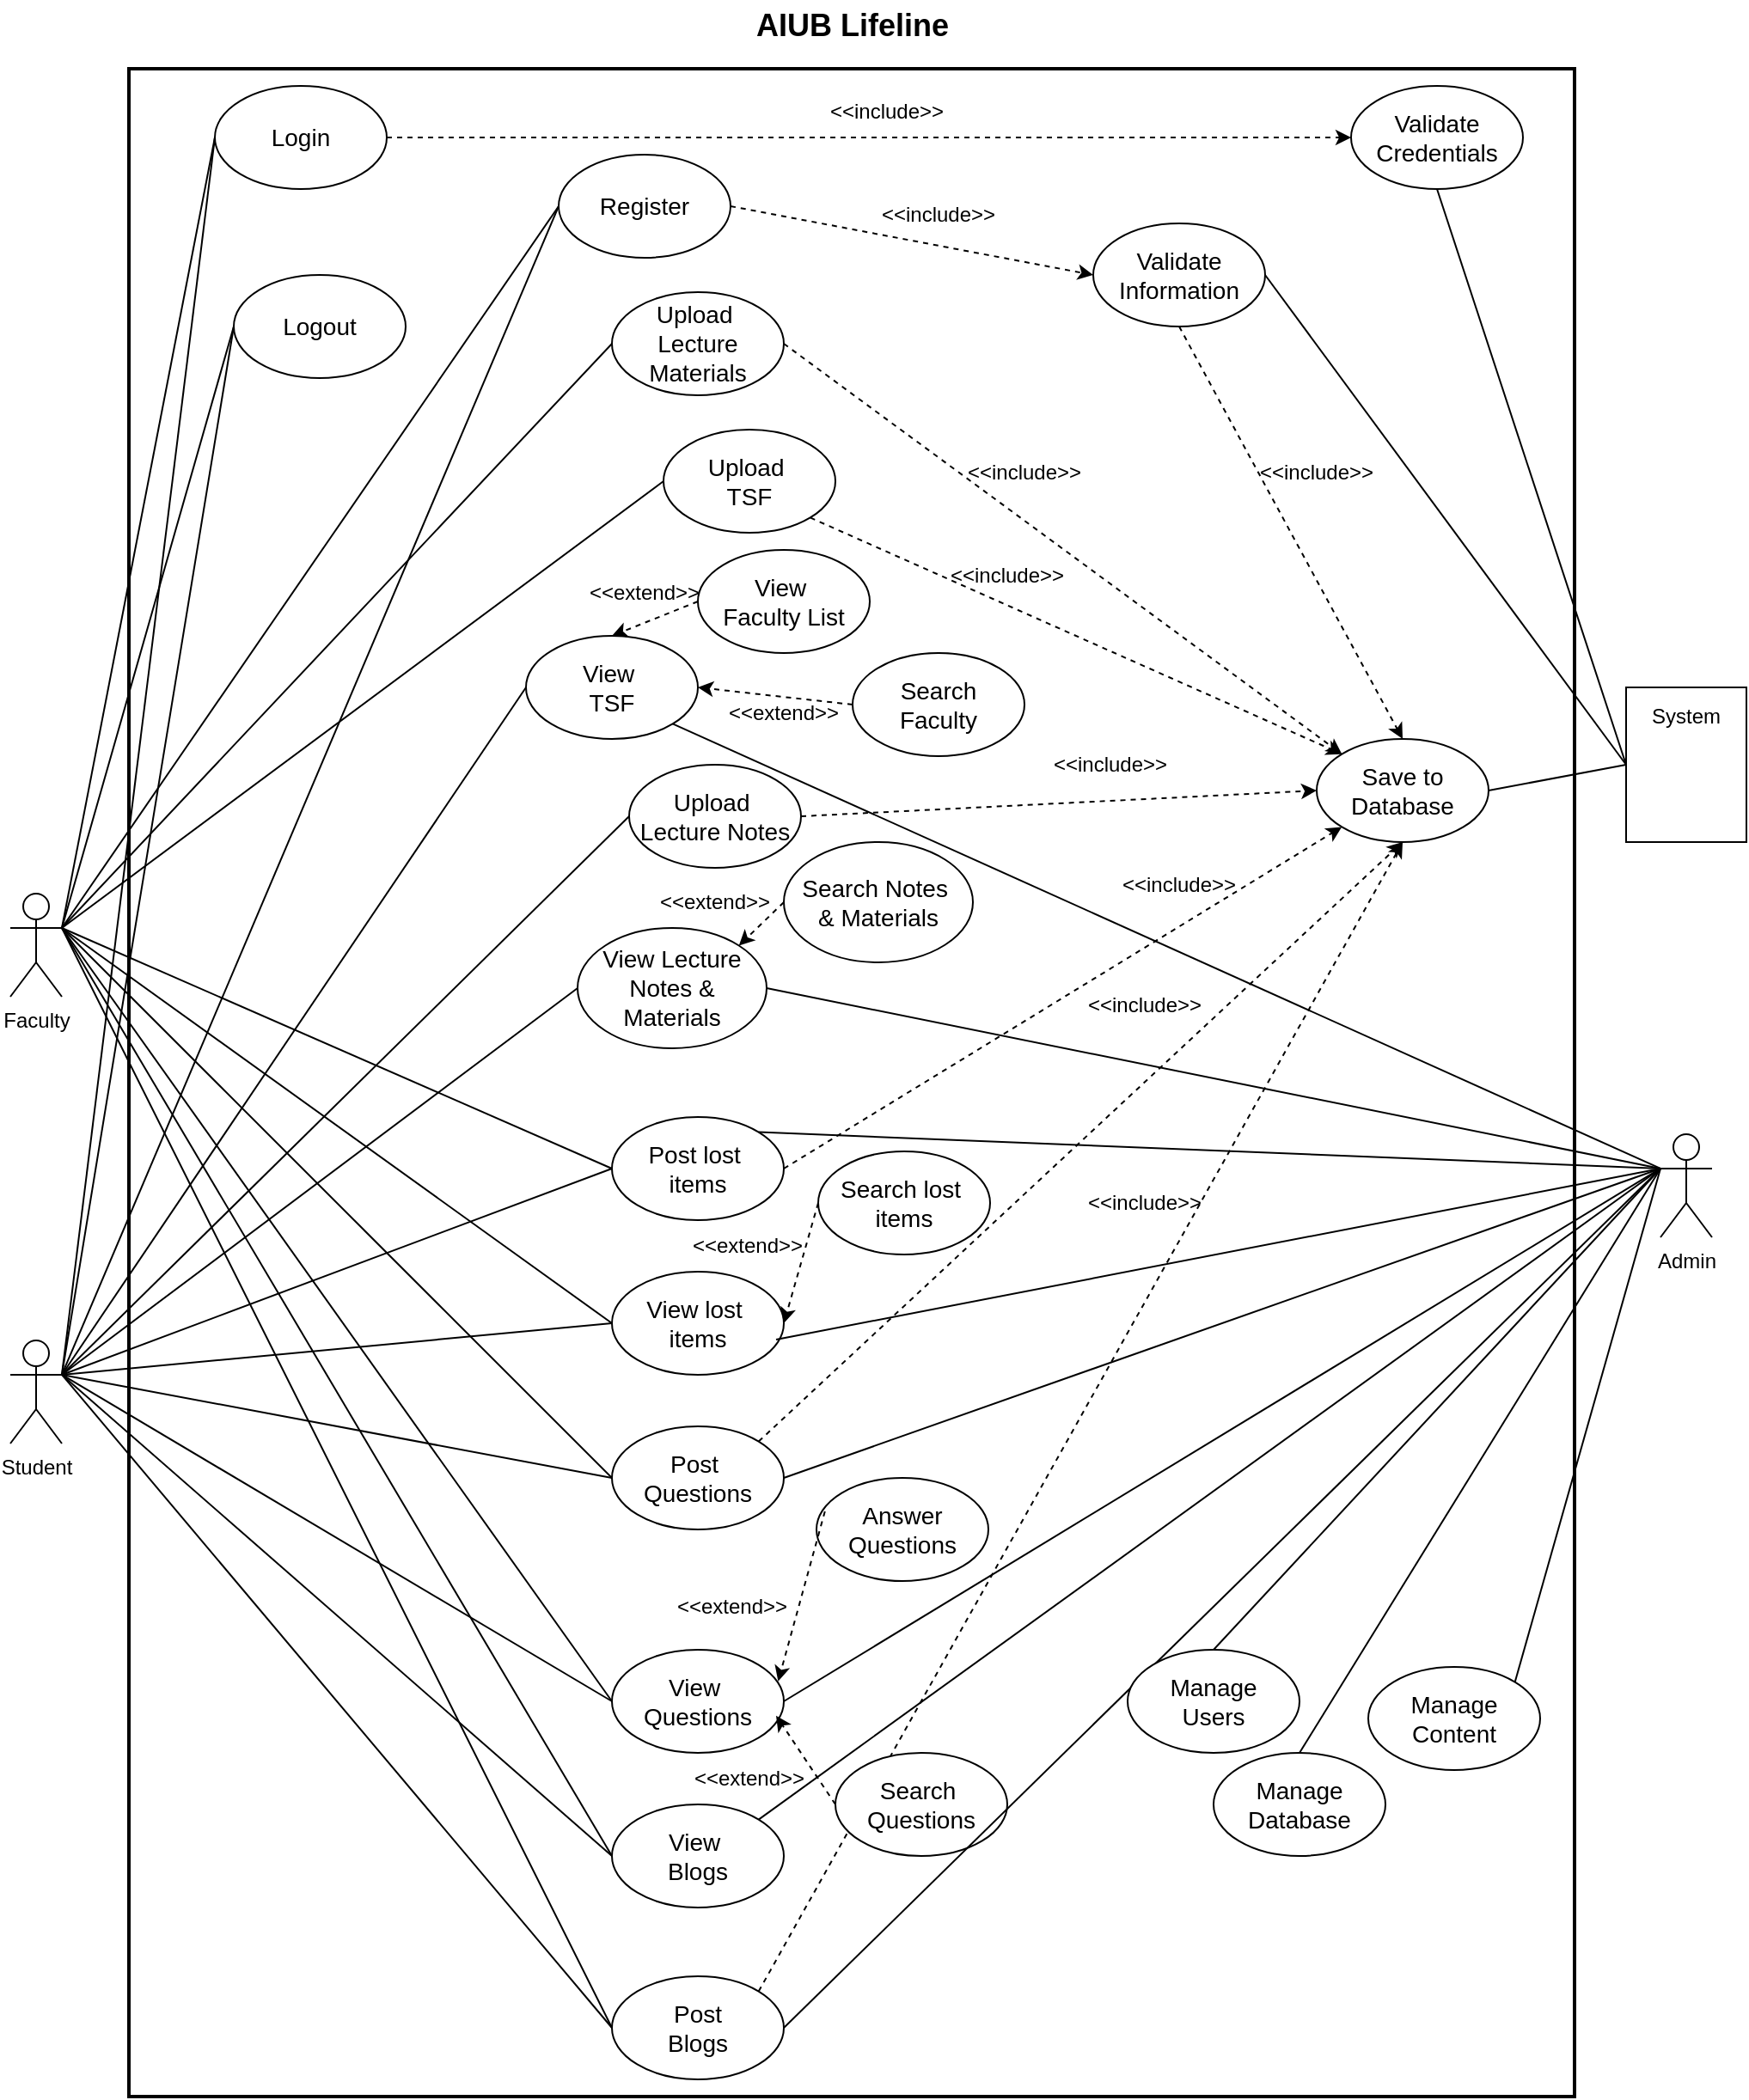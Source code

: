<mxfile version="28.1.2">
  <diagram name="Page-1" id="v6MTLEla_tl_X5panCw0">
    <mxGraphModel dx="2593" dy="1413" grid="1" gridSize="10" guides="1" tooltips="1" connect="1" arrows="1" fold="1" page="1" pageScale="1" pageWidth="1200" pageHeight="1920" math="0" shadow="0">
      <root>
        <mxCell id="0" />
        <mxCell id="1" parent="0" />
        <mxCell id="Gz_NziJzoW6N0oe-woC1-12" value="" style="rounded=0;whiteSpace=wrap;html=1;strokeWidth=2;" vertex="1" parent="1">
          <mxGeometry x="89" y="110" width="841" height="1180" as="geometry" />
        </mxCell>
        <mxCell id="Gz_NziJzoW6N0oe-woC1-91" value="" style="endArrow=classic;html=1;rounded=0;dashed=1;exitX=1;exitY=0;exitDx=0;exitDy=0;entryX=0.5;entryY=1;entryDx=0;entryDy=0;" edge="1" parent="1" source="Gz_NziJzoW6N0oe-woC1-61" target="Gz_NziJzoW6N0oe-woC1-24">
          <mxGeometry width="50" height="50" relative="1" as="geometry">
            <mxPoint x="650" y="880" as="sourcePoint" />
            <mxPoint x="590" y="940" as="targetPoint" />
          </mxGeometry>
        </mxCell>
        <mxCell id="Gz_NziJzoW6N0oe-woC1-1" value="Faculty" style="shape=umlActor;verticalLabelPosition=bottom;verticalAlign=top;html=1;outlineConnect=0;" vertex="1" parent="1">
          <mxGeometry x="20" y="590" width="30" height="60" as="geometry" />
        </mxCell>
        <mxCell id="Gz_NziJzoW6N0oe-woC1-4" value="Student" style="shape=umlActor;verticalLabelPosition=bottom;verticalAlign=top;html=1;outlineConnect=0;" vertex="1" parent="1">
          <mxGeometry x="20" y="850" width="30" height="60" as="geometry" />
        </mxCell>
        <mxCell id="Gz_NziJzoW6N0oe-woC1-5" value="Admin" style="shape=umlActor;verticalLabelPosition=bottom;verticalAlign=top;html=1;outlineConnect=0;" vertex="1" parent="1">
          <mxGeometry x="980" y="730" width="30" height="60" as="geometry" />
        </mxCell>
        <mxCell id="Gz_NziJzoW6N0oe-woC1-9" value="&lt;b&gt;&lt;font style=&quot;font-size: 18px;&quot;&gt;AIUB Lifeline&lt;/font&gt;&lt;/b&gt;" style="text;html=1;align=center;verticalAlign=middle;whiteSpace=wrap;rounded=0;" vertex="1" parent="1">
          <mxGeometry x="434.5" y="70" width="150" height="30" as="geometry" />
        </mxCell>
        <mxCell id="Gz_NziJzoW6N0oe-woC1-10" value="System&lt;div&gt;&lt;br&gt;&lt;/div&gt;&lt;div&gt;&lt;br&gt;&lt;/div&gt;&lt;div&gt;&lt;br&gt;&lt;/div&gt;&lt;div&gt;&lt;br&gt;&lt;/div&gt;" style="rounded=0;whiteSpace=wrap;html=1;" vertex="1" parent="1">
          <mxGeometry x="960" y="470" width="70" height="90" as="geometry" />
        </mxCell>
        <mxCell id="Gz_NziJzoW6N0oe-woC1-13" value="&lt;font style=&quot;font-size: 14px;&quot;&gt;Login&lt;/font&gt;" style="ellipse;whiteSpace=wrap;html=1;" vertex="1" parent="1">
          <mxGeometry x="139" y="120" width="100" height="60" as="geometry" />
        </mxCell>
        <mxCell id="Gz_NziJzoW6N0oe-woC1-14" value="&lt;font style=&quot;font-size: 14px;&quot;&gt;Validate Credentials&lt;/font&gt;" style="ellipse;whiteSpace=wrap;html=1;" vertex="1" parent="1">
          <mxGeometry x="800" y="120" width="100" height="60" as="geometry" />
        </mxCell>
        <mxCell id="Gz_NziJzoW6N0oe-woC1-15" value="&lt;font style=&quot;font-size: 14px;&quot;&gt;Register&lt;/font&gt;" style="ellipse;whiteSpace=wrap;html=1;" vertex="1" parent="1">
          <mxGeometry x="339" y="160" width="100" height="60" as="geometry" />
        </mxCell>
        <mxCell id="Gz_NziJzoW6N0oe-woC1-16" value="&lt;font style=&quot;font-size: 14px;&quot;&gt;Validate Information&lt;/font&gt;" style="ellipse;whiteSpace=wrap;html=1;" vertex="1" parent="1">
          <mxGeometry x="650" y="200" width="100" height="60" as="geometry" />
        </mxCell>
        <mxCell id="Gz_NziJzoW6N0oe-woC1-18" value="" style="endArrow=none;html=1;rounded=0;exitX=1;exitY=0.333;exitDx=0;exitDy=0;exitPerimeter=0;entryX=0;entryY=0.5;entryDx=0;entryDy=0;" edge="1" parent="1" source="Gz_NziJzoW6N0oe-woC1-1" target="Gz_NziJzoW6N0oe-woC1-13">
          <mxGeometry width="50" height="50" relative="1" as="geometry">
            <mxPoint x="140" y="470" as="sourcePoint" />
            <mxPoint x="190" y="420" as="targetPoint" />
          </mxGeometry>
        </mxCell>
        <mxCell id="Gz_NziJzoW6N0oe-woC1-19" value="" style="endArrow=none;html=1;rounded=0;exitX=1;exitY=0.333;exitDx=0;exitDy=0;exitPerimeter=0;entryX=0;entryY=0.5;entryDx=0;entryDy=0;" edge="1" parent="1" source="Gz_NziJzoW6N0oe-woC1-1" target="Gz_NziJzoW6N0oe-woC1-15">
          <mxGeometry width="50" height="50" relative="1" as="geometry">
            <mxPoint x="150" y="430" as="sourcePoint" />
            <mxPoint x="200" y="380" as="targetPoint" />
          </mxGeometry>
        </mxCell>
        <mxCell id="Gz_NziJzoW6N0oe-woC1-20" value="" style="endArrow=none;html=1;rounded=0;exitX=1;exitY=0.333;exitDx=0;exitDy=0;exitPerimeter=0;entryX=0;entryY=0.5;entryDx=0;entryDy=0;" edge="1" parent="1" source="Gz_NziJzoW6N0oe-woC1-4" target="Gz_NziJzoW6N0oe-woC1-13">
          <mxGeometry width="50" height="50" relative="1" as="geometry">
            <mxPoint x="170" y="530" as="sourcePoint" />
            <mxPoint x="220" y="480" as="targetPoint" />
          </mxGeometry>
        </mxCell>
        <mxCell id="Gz_NziJzoW6N0oe-woC1-21" value="" style="endArrow=none;html=1;rounded=0;exitX=1;exitY=0.333;exitDx=0;exitDy=0;exitPerimeter=0;entryX=0;entryY=0.5;entryDx=0;entryDy=0;" edge="1" parent="1" source="Gz_NziJzoW6N0oe-woC1-4" target="Gz_NziJzoW6N0oe-woC1-15">
          <mxGeometry width="50" height="50" relative="1" as="geometry">
            <mxPoint x="120" y="560" as="sourcePoint" />
            <mxPoint x="170" y="510" as="targetPoint" />
          </mxGeometry>
        </mxCell>
        <mxCell id="Gz_NziJzoW6N0oe-woC1-22" value="" style="endArrow=classic;html=1;rounded=0;dashed=1;exitX=1;exitY=0.5;exitDx=0;exitDy=0;entryX=0;entryY=0.5;entryDx=0;entryDy=0;" edge="1" parent="1" source="Gz_NziJzoW6N0oe-woC1-15" target="Gz_NziJzoW6N0oe-woC1-16">
          <mxGeometry width="50" height="50" relative="1" as="geometry">
            <mxPoint x="230" y="450" as="sourcePoint" />
            <mxPoint x="280" y="400" as="targetPoint" />
          </mxGeometry>
        </mxCell>
        <mxCell id="Gz_NziJzoW6N0oe-woC1-23" value="" style="endArrow=classic;html=1;rounded=0;dashed=1;exitX=1;exitY=0.5;exitDx=0;exitDy=0;entryX=0;entryY=0.5;entryDx=0;entryDy=0;" edge="1" parent="1" source="Gz_NziJzoW6N0oe-woC1-13" target="Gz_NziJzoW6N0oe-woC1-14">
          <mxGeometry width="50" height="50" relative="1" as="geometry">
            <mxPoint x="240" y="490" as="sourcePoint" />
            <mxPoint x="290" y="440" as="targetPoint" />
          </mxGeometry>
        </mxCell>
        <mxCell id="Gz_NziJzoW6N0oe-woC1-24" value="&lt;font style=&quot;font-size: 14px;&quot;&gt;Save to Database&lt;/font&gt;" style="ellipse;whiteSpace=wrap;html=1;" vertex="1" parent="1">
          <mxGeometry x="780" y="500" width="100" height="60" as="geometry" />
        </mxCell>
        <mxCell id="Gz_NziJzoW6N0oe-woC1-25" value="" style="endArrow=classic;html=1;rounded=0;dashed=1;exitX=0.5;exitY=1;exitDx=0;exitDy=0;entryX=0.5;entryY=0;entryDx=0;entryDy=0;" edge="1" parent="1" source="Gz_NziJzoW6N0oe-woC1-16" target="Gz_NziJzoW6N0oe-woC1-24">
          <mxGeometry width="50" height="50" relative="1" as="geometry">
            <mxPoint x="270" y="290" as="sourcePoint" />
            <mxPoint x="369" y="290" as="targetPoint" />
          </mxGeometry>
        </mxCell>
        <mxCell id="Gz_NziJzoW6N0oe-woC1-29" value="" style="endArrow=none;html=1;rounded=0;exitX=1;exitY=0.5;exitDx=0;exitDy=0;entryX=0;entryY=0.5;entryDx=0;entryDy=0;" edge="1" parent="1" source="Gz_NziJzoW6N0oe-woC1-24" target="Gz_NziJzoW6N0oe-woC1-10">
          <mxGeometry width="50" height="50" relative="1" as="geometry">
            <mxPoint x="650" y="410" as="sourcePoint" />
            <mxPoint x="700" y="360" as="targetPoint" />
          </mxGeometry>
        </mxCell>
        <mxCell id="Gz_NziJzoW6N0oe-woC1-30" value="" style="endArrow=none;html=1;rounded=0;entryX=1;entryY=0.5;entryDx=0;entryDy=0;exitX=0;exitY=0.5;exitDx=0;exitDy=0;" edge="1" parent="1" source="Gz_NziJzoW6N0oe-woC1-10" target="Gz_NziJzoW6N0oe-woC1-16">
          <mxGeometry width="50" height="50" relative="1" as="geometry">
            <mxPoint x="340" y="440" as="sourcePoint" />
            <mxPoint x="390" y="390" as="targetPoint" />
          </mxGeometry>
        </mxCell>
        <mxCell id="Gz_NziJzoW6N0oe-woC1-31" value="" style="endArrow=none;html=1;rounded=0;entryX=0.5;entryY=1;entryDx=0;entryDy=0;exitX=0;exitY=0.5;exitDx=0;exitDy=0;" edge="1" parent="1" source="Gz_NziJzoW6N0oe-woC1-10" target="Gz_NziJzoW6N0oe-woC1-14">
          <mxGeometry width="50" height="50" relative="1" as="geometry">
            <mxPoint x="500" y="480" as="sourcePoint" />
            <mxPoint x="550" y="430" as="targetPoint" />
          </mxGeometry>
        </mxCell>
        <mxCell id="Gz_NziJzoW6N0oe-woC1-33" value="&lt;font style=&quot;font-size: 14px;&quot;&gt;Upload&amp;nbsp;&lt;/font&gt;&lt;div&gt;&lt;font style=&quot;font-size: 14px;&quot;&gt;TSF&lt;/font&gt;&lt;/div&gt;" style="ellipse;whiteSpace=wrap;html=1;" vertex="1" parent="1">
          <mxGeometry x="400" y="320" width="100" height="60" as="geometry" />
        </mxCell>
        <mxCell id="Gz_NziJzoW6N0oe-woC1-34" value="&lt;span style=&quot;font-size: 14px;&quot;&gt;View&amp;nbsp;&lt;/span&gt;&lt;div&gt;&lt;span style=&quot;font-size: 14px;&quot;&gt;TSF&lt;/span&gt;&lt;/div&gt;" style="ellipse;whiteSpace=wrap;html=1;" vertex="1" parent="1">
          <mxGeometry x="320" y="440" width="100" height="60" as="geometry" />
        </mxCell>
        <mxCell id="Gz_NziJzoW6N0oe-woC1-35" value="" style="endArrow=none;html=1;rounded=0;entryX=0;entryY=0.5;entryDx=0;entryDy=0;exitX=1;exitY=0.333;exitDx=0;exitDy=0;exitPerimeter=0;" edge="1" parent="1" source="Gz_NziJzoW6N0oe-woC1-1" target="Gz_NziJzoW6N0oe-woC1-33">
          <mxGeometry width="50" height="50" relative="1" as="geometry">
            <mxPoint x="130" y="510" as="sourcePoint" />
            <mxPoint x="180" y="460" as="targetPoint" />
          </mxGeometry>
        </mxCell>
        <mxCell id="Gz_NziJzoW6N0oe-woC1-36" value="" style="endArrow=none;html=1;rounded=0;exitX=1;exitY=0.333;exitDx=0;exitDy=0;exitPerimeter=0;entryX=0;entryY=0.5;entryDx=0;entryDy=0;" edge="1" parent="1" source="Gz_NziJzoW6N0oe-woC1-4" target="Gz_NziJzoW6N0oe-woC1-34">
          <mxGeometry width="50" height="50" relative="1" as="geometry">
            <mxPoint x="160" y="690" as="sourcePoint" />
            <mxPoint x="210" y="640" as="targetPoint" />
          </mxGeometry>
        </mxCell>
        <mxCell id="Gz_NziJzoW6N0oe-woC1-37" value="&lt;span style=&quot;font-size: 14px;&quot;&gt;View&amp;nbsp;&lt;/span&gt;&lt;div&gt;&lt;span style=&quot;font-size: 14px;&quot;&gt;Faculty List&lt;/span&gt;&lt;span style=&quot;color: rgba(0, 0, 0, 0); font-family: monospace; font-size: 0px; text-align: start; text-wrap-mode: nowrap; background-color: transparent;&quot;&gt;%3CmxGraphModel%3E%3Croot%3E%3CmxCell%20id%3D%220%22%2F%3E%3CmxCell%20id%3D%221%22%20parent%3D%220%22%2F%3E%3CmxCell%20id%3D%222%22%20value%3D%22%26lt%3Bspan%20style%3D%26quot%3Bfont-size%3A%2014px%3B%26quot%3B%26gt%3BView%26amp%3Bnbsp%3B%26lt%3B%2Fspan%26gt%3B%26lt%3Bdiv%26gt%3B%26lt%3Bspan%20style%3D%26quot%3Bfont-size%3A%2014px%3B%26quot%3B%26gt%3BTSF%26lt%3B%2Fspan%26gt%3B%26lt%3B%2Fdiv%26gt%3B%22%20style%3D%22ellipse%3BwhiteSpace%3Dwrap%3Bhtml%3D1%3B%22%20vertex%3D%221%22%20parent%3D%221%22%3E%3CmxGeometry%20x%3D%22170%22%20y%3D%22495%22%20width%3D%22100%22%20height%3D%2260%22%20as%3D%22geometry%22%2F%3E%3C%2FmxCell%3E%3C%2Froot%3E%3C%2FmxGraphModel%3E&lt;/span&gt;&lt;/div&gt;" style="ellipse;whiteSpace=wrap;html=1;" vertex="1" parent="1">
          <mxGeometry x="420" y="390" width="100" height="60" as="geometry" />
        </mxCell>
        <mxCell id="Gz_NziJzoW6N0oe-woC1-38" value="&lt;span style=&quot;font-size: 14px;&quot;&gt;Search&lt;/span&gt;&lt;div&gt;&lt;span style=&quot;font-size: 14px;&quot;&gt;Faculty&lt;/span&gt;&lt;/div&gt;" style="ellipse;whiteSpace=wrap;html=1;" vertex="1" parent="1">
          <mxGeometry x="510" y="450" width="100" height="60" as="geometry" />
        </mxCell>
        <mxCell id="Gz_NziJzoW6N0oe-woC1-39" value="" style="endArrow=classic;html=1;rounded=0;dashed=1;exitX=0;exitY=0.5;exitDx=0;exitDy=0;entryX=0.5;entryY=0;entryDx=0;entryDy=0;" edge="1" parent="1" source="Gz_NziJzoW6N0oe-woC1-37" target="Gz_NziJzoW6N0oe-woC1-34">
          <mxGeometry width="50" height="50" relative="1" as="geometry">
            <mxPoint x="280" y="300" as="sourcePoint" />
            <mxPoint x="360" y="250" as="targetPoint" />
          </mxGeometry>
        </mxCell>
        <mxCell id="Gz_NziJzoW6N0oe-woC1-40" value="" style="endArrow=classic;html=1;rounded=0;dashed=1;exitX=0;exitY=0.5;exitDx=0;exitDy=0;entryX=1;entryY=0.5;entryDx=0;entryDy=0;" edge="1" parent="1" source="Gz_NziJzoW6N0oe-woC1-38" target="Gz_NziJzoW6N0oe-woC1-34">
          <mxGeometry width="50" height="50" relative="1" as="geometry">
            <mxPoint x="380" y="630" as="sourcePoint" />
            <mxPoint x="460" y="580" as="targetPoint" />
          </mxGeometry>
        </mxCell>
        <mxCell id="Gz_NziJzoW6N0oe-woC1-41" value="&lt;span style=&quot;font-size: 14px;&quot;&gt;Upload&amp;nbsp;&lt;/span&gt;&lt;div&gt;&lt;span style=&quot;font-size: 14px;&quot;&gt;Lecture Materials&lt;/span&gt;&lt;/div&gt;" style="ellipse;whiteSpace=wrap;html=1;" vertex="1" parent="1">
          <mxGeometry x="370" y="240" width="100" height="60" as="geometry" />
        </mxCell>
        <mxCell id="Gz_NziJzoW6N0oe-woC1-42" value="" style="endArrow=classic;html=1;rounded=0;dashed=1;exitX=1;exitY=1;exitDx=0;exitDy=0;entryX=0;entryY=0;entryDx=0;entryDy=0;" edge="1" parent="1" source="Gz_NziJzoW6N0oe-woC1-33" target="Gz_NziJzoW6N0oe-woC1-24">
          <mxGeometry width="50" height="50" relative="1" as="geometry">
            <mxPoint x="440" y="460" as="sourcePoint" />
            <mxPoint x="330" y="585" as="targetPoint" />
          </mxGeometry>
        </mxCell>
        <mxCell id="Gz_NziJzoW6N0oe-woC1-43" value="" style="endArrow=none;html=1;rounded=0;exitX=1;exitY=0.333;exitDx=0;exitDy=0;exitPerimeter=0;entryX=0;entryY=0.5;entryDx=0;entryDy=0;" edge="1" parent="1" source="Gz_NziJzoW6N0oe-woC1-1" target="Gz_NziJzoW6N0oe-woC1-41">
          <mxGeometry width="50" height="50" relative="1" as="geometry">
            <mxPoint x="120" y="540" as="sourcePoint" />
            <mxPoint x="170" y="490" as="targetPoint" />
          </mxGeometry>
        </mxCell>
        <mxCell id="Gz_NziJzoW6N0oe-woC1-44" value="" style="endArrow=classic;html=1;rounded=0;dashed=1;exitX=1;exitY=0.5;exitDx=0;exitDy=0;entryX=0;entryY=0;entryDx=0;entryDy=0;" edge="1" parent="1" source="Gz_NziJzoW6N0oe-woC1-41" target="Gz_NziJzoW6N0oe-woC1-24">
          <mxGeometry width="50" height="50" relative="1" as="geometry">
            <mxPoint x="330" y="460" as="sourcePoint" />
            <mxPoint x="650" y="518" as="targetPoint" />
          </mxGeometry>
        </mxCell>
        <mxCell id="Gz_NziJzoW6N0oe-woC1-45" value="&lt;span style=&quot;font-size: 14px;&quot;&gt;Upload&amp;nbsp;&lt;/span&gt;&lt;div&gt;&lt;span style=&quot;font-size: 14px;&quot;&gt;Lecture Notes&lt;/span&gt;&lt;/div&gt;" style="ellipse;whiteSpace=wrap;html=1;" vertex="1" parent="1">
          <mxGeometry x="380" y="515" width="100" height="60" as="geometry" />
        </mxCell>
        <mxCell id="Gz_NziJzoW6N0oe-woC1-46" value="" style="endArrow=none;html=1;rounded=0;exitX=1;exitY=0.333;exitDx=0;exitDy=0;exitPerimeter=0;entryX=0;entryY=0.5;entryDx=0;entryDy=0;" edge="1" parent="1" source="Gz_NziJzoW6N0oe-woC1-4" target="Gz_NziJzoW6N0oe-woC1-45">
          <mxGeometry width="50" height="50" relative="1" as="geometry">
            <mxPoint x="290" y="730" as="sourcePoint" />
            <mxPoint x="340" y="680" as="targetPoint" />
          </mxGeometry>
        </mxCell>
        <mxCell id="Gz_NziJzoW6N0oe-woC1-47" value="" style="endArrow=classic;html=1;rounded=0;dashed=1;exitX=1;exitY=0.5;exitDx=0;exitDy=0;entryX=0;entryY=0.5;entryDx=0;entryDy=0;" edge="1" parent="1" source="Gz_NziJzoW6N0oe-woC1-45" target="Gz_NziJzoW6N0oe-woC1-24">
          <mxGeometry width="50" height="50" relative="1" as="geometry">
            <mxPoint x="450" y="672" as="sourcePoint" />
            <mxPoint x="440" y="572" as="targetPoint" />
          </mxGeometry>
        </mxCell>
        <mxCell id="Gz_NziJzoW6N0oe-woC1-48" value="&lt;span style=&quot;font-size: 14px;&quot;&gt;View Lecture&lt;/span&gt;&lt;div&gt;&lt;span style=&quot;font-size: 14px;&quot;&gt;Notes &amp;amp; Materials&lt;/span&gt;&lt;/div&gt;" style="ellipse;whiteSpace=wrap;html=1;" vertex="1" parent="1">
          <mxGeometry x="350" y="610" width="110" height="70" as="geometry" />
        </mxCell>
        <mxCell id="Gz_NziJzoW6N0oe-woC1-49" value="" style="endArrow=none;html=1;rounded=0;entryX=1;entryY=0.333;entryDx=0;entryDy=0;entryPerimeter=0;exitX=0;exitY=0.5;exitDx=0;exitDy=0;" edge="1" parent="1" source="Gz_NziJzoW6N0oe-woC1-48" target="Gz_NziJzoW6N0oe-woC1-4">
          <mxGeometry width="50" height="50" relative="1" as="geometry">
            <mxPoint x="110" y="820" as="sourcePoint" />
            <mxPoint x="160" y="770" as="targetPoint" />
          </mxGeometry>
        </mxCell>
        <mxCell id="Gz_NziJzoW6N0oe-woC1-50" value="&lt;span style=&quot;font-size: 14px;&quot;&gt;Search Notes&amp;nbsp;&lt;/span&gt;&lt;div&gt;&lt;span style=&quot;font-size: 14px;&quot;&gt;&amp;amp; Materials&lt;/span&gt;&lt;/div&gt;" style="ellipse;whiteSpace=wrap;html=1;" vertex="1" parent="1">
          <mxGeometry x="470" y="560" width="110" height="70" as="geometry" />
        </mxCell>
        <mxCell id="Gz_NziJzoW6N0oe-woC1-51" value="" style="endArrow=classic;html=1;rounded=0;dashed=1;exitX=0;exitY=0.5;exitDx=0;exitDy=0;entryX=1;entryY=0;entryDx=0;entryDy=0;" edge="1" parent="1" source="Gz_NziJzoW6N0oe-woC1-50" target="Gz_NziJzoW6N0oe-woC1-48">
          <mxGeometry width="50" height="50" relative="1" as="geometry">
            <mxPoint x="490" y="690" as="sourcePoint" />
            <mxPoint x="920" y="570" as="targetPoint" />
          </mxGeometry>
        </mxCell>
        <mxCell id="Gz_NziJzoW6N0oe-woC1-52" value="&lt;span style=&quot;font-size: 14px;&quot;&gt;View lost&amp;nbsp;&lt;/span&gt;&lt;div&gt;&lt;span style=&quot;font-size: 14px;&quot;&gt;items&lt;/span&gt;&lt;/div&gt;" style="ellipse;whiteSpace=wrap;html=1;" vertex="1" parent="1">
          <mxGeometry x="370" y="810" width="100" height="60" as="geometry" />
        </mxCell>
        <mxCell id="Gz_NziJzoW6N0oe-woC1-53" value="&lt;span style=&quot;font-size: 14px;&quot;&gt;Search lost&amp;nbsp;&lt;/span&gt;&lt;div&gt;&lt;span style=&quot;font-size: 14px;&quot;&gt;items&lt;/span&gt;&lt;/div&gt;" style="ellipse;whiteSpace=wrap;html=1;" vertex="1" parent="1">
          <mxGeometry x="490" y="740" width="100" height="60" as="geometry" />
        </mxCell>
        <mxCell id="Gz_NziJzoW6N0oe-woC1-54" value="&lt;span style=&quot;font-size: 14px;&quot;&gt;Post lost&amp;nbsp;&lt;/span&gt;&lt;div&gt;&lt;span style=&quot;font-size: 14px;&quot;&gt;items&lt;/span&gt;&lt;/div&gt;" style="ellipse;whiteSpace=wrap;html=1;" vertex="1" parent="1">
          <mxGeometry x="370" y="720" width="100" height="60" as="geometry" />
        </mxCell>
        <mxCell id="Gz_NziJzoW6N0oe-woC1-55" value="&lt;span style=&quot;font-size: 14px;&quot;&gt;Post&amp;nbsp;&lt;/span&gt;&lt;div&gt;&lt;span style=&quot;font-size: 14px;&quot;&gt;Questions&lt;/span&gt;&lt;/div&gt;" style="ellipse;whiteSpace=wrap;html=1;" vertex="1" parent="1">
          <mxGeometry x="370" y="900" width="100" height="60" as="geometry" />
        </mxCell>
        <mxCell id="Gz_NziJzoW6N0oe-woC1-56" value="&lt;span style=&quot;font-size: 14px;&quot;&gt;Answer&lt;/span&gt;&lt;div&gt;&lt;span style=&quot;font-size: 14px;&quot;&gt;Questions&lt;/span&gt;&lt;/div&gt;" style="ellipse;whiteSpace=wrap;html=1;" vertex="1" parent="1">
          <mxGeometry x="489" y="930" width="100" height="60" as="geometry" />
        </mxCell>
        <mxCell id="Gz_NziJzoW6N0oe-woC1-57" value="&lt;span style=&quot;font-size: 14px;&quot;&gt;View&amp;nbsp;&lt;/span&gt;&lt;div&gt;&lt;span style=&quot;font-size: 14px;&quot;&gt;Questions&lt;/span&gt;&lt;/div&gt;" style="ellipse;whiteSpace=wrap;html=1;" vertex="1" parent="1">
          <mxGeometry x="370" y="1030" width="100" height="60" as="geometry" />
        </mxCell>
        <mxCell id="Gz_NziJzoW6N0oe-woC1-58" value="&lt;span style=&quot;font-size: 14px;&quot;&gt;Search&amp;nbsp;&lt;/span&gt;&lt;div&gt;&lt;span style=&quot;font-size: 14px;&quot;&gt;Questions&lt;/span&gt;&lt;/div&gt;" style="ellipse;whiteSpace=wrap;html=1;" vertex="1" parent="1">
          <mxGeometry x="500" y="1090" width="100" height="60" as="geometry" />
        </mxCell>
        <mxCell id="Gz_NziJzoW6N0oe-woC1-59" value="&lt;font style=&quot;font-size: 14px;&quot;&gt;Logout&lt;/font&gt;" style="ellipse;whiteSpace=wrap;html=1;" vertex="1" parent="1">
          <mxGeometry x="150" y="230" width="100" height="60" as="geometry" />
        </mxCell>
        <mxCell id="Gz_NziJzoW6N0oe-woC1-60" value="&lt;span style=&quot;font-size: 14px;&quot;&gt;View&amp;nbsp;&lt;/span&gt;&lt;div&gt;&lt;span style=&quot;font-size: 14px;&quot;&gt;Blogs&lt;/span&gt;&lt;/div&gt;" style="ellipse;whiteSpace=wrap;html=1;" vertex="1" parent="1">
          <mxGeometry x="370" y="1120" width="100" height="60" as="geometry" />
        </mxCell>
        <mxCell id="Gz_NziJzoW6N0oe-woC1-61" value="&lt;span style=&quot;font-size: 14px;&quot;&gt;Post&lt;/span&gt;&lt;div&gt;&lt;span style=&quot;font-size: 14px;&quot;&gt;Blogs&lt;/span&gt;&lt;/div&gt;" style="ellipse;whiteSpace=wrap;html=1;" vertex="1" parent="1">
          <mxGeometry x="370" y="1220" width="100" height="60" as="geometry" />
        </mxCell>
        <mxCell id="Gz_NziJzoW6N0oe-woC1-62" value="" style="endArrow=none;html=1;rounded=0;exitX=1;exitY=0.333;exitDx=0;exitDy=0;exitPerimeter=0;entryX=0;entryY=0.5;entryDx=0;entryDy=0;" edge="1" parent="1" source="Gz_NziJzoW6N0oe-woC1-4" target="Gz_NziJzoW6N0oe-woC1-54">
          <mxGeometry width="50" height="50" relative="1" as="geometry">
            <mxPoint x="200" y="890" as="sourcePoint" />
            <mxPoint x="250" y="840" as="targetPoint" />
          </mxGeometry>
        </mxCell>
        <mxCell id="Gz_NziJzoW6N0oe-woC1-63" value="" style="endArrow=none;html=1;rounded=0;exitX=1;exitY=0.333;exitDx=0;exitDy=0;exitPerimeter=0;entryX=0;entryY=0.5;entryDx=0;entryDy=0;" edge="1" parent="1" source="Gz_NziJzoW6N0oe-woC1-4" target="Gz_NziJzoW6N0oe-woC1-52">
          <mxGeometry width="50" height="50" relative="1" as="geometry">
            <mxPoint x="170" y="930" as="sourcePoint" />
            <mxPoint x="220" y="880" as="targetPoint" />
          </mxGeometry>
        </mxCell>
        <mxCell id="Gz_NziJzoW6N0oe-woC1-64" value="" style="endArrow=none;html=1;rounded=0;exitX=1;exitY=0.333;exitDx=0;exitDy=0;exitPerimeter=0;entryX=0;entryY=0.5;entryDx=0;entryDy=0;" edge="1" parent="1" source="Gz_NziJzoW6N0oe-woC1-4" target="Gz_NziJzoW6N0oe-woC1-55">
          <mxGeometry width="50" height="50" relative="1" as="geometry">
            <mxPoint x="200" y="930" as="sourcePoint" />
            <mxPoint x="250" y="880" as="targetPoint" />
          </mxGeometry>
        </mxCell>
        <mxCell id="Gz_NziJzoW6N0oe-woC1-65" value="" style="endArrow=none;html=1;rounded=0;exitX=0;exitY=0.5;exitDx=0;exitDy=0;entryX=1;entryY=0.333;entryDx=0;entryDy=0;entryPerimeter=0;" edge="1" parent="1" source="Gz_NziJzoW6N0oe-woC1-57" target="Gz_NziJzoW6N0oe-woC1-4">
          <mxGeometry width="50" height="50" relative="1" as="geometry">
            <mxPoint x="160" y="1000" as="sourcePoint" />
            <mxPoint x="210" y="950" as="targetPoint" />
          </mxGeometry>
        </mxCell>
        <mxCell id="Gz_NziJzoW6N0oe-woC1-66" value="" style="endArrow=none;html=1;rounded=0;exitX=1;exitY=0.333;exitDx=0;exitDy=0;exitPerimeter=0;entryX=0;entryY=0.5;entryDx=0;entryDy=0;" edge="1" parent="1" source="Gz_NziJzoW6N0oe-woC1-4" target="Gz_NziJzoW6N0oe-woC1-60">
          <mxGeometry width="50" height="50" relative="1" as="geometry">
            <mxPoint x="150" y="1080" as="sourcePoint" />
            <mxPoint x="200" y="1030" as="targetPoint" />
          </mxGeometry>
        </mxCell>
        <mxCell id="Gz_NziJzoW6N0oe-woC1-67" value="" style="endArrow=none;html=1;rounded=0;exitX=1;exitY=0.333;exitDx=0;exitDy=0;exitPerimeter=0;entryX=0;entryY=0.5;entryDx=0;entryDy=0;" edge="1" parent="1" source="Gz_NziJzoW6N0oe-woC1-4" target="Gz_NziJzoW6N0oe-woC1-61">
          <mxGeometry width="50" height="50" relative="1" as="geometry">
            <mxPoint x="120" y="1100" as="sourcePoint" />
            <mxPoint x="170" y="1050" as="targetPoint" />
          </mxGeometry>
        </mxCell>
        <mxCell id="Gz_NziJzoW6N0oe-woC1-68" value="" style="endArrow=none;html=1;rounded=0;exitX=1;exitY=0.333;exitDx=0;exitDy=0;exitPerimeter=0;entryX=0;entryY=0.5;entryDx=0;entryDy=0;" edge="1" parent="1" source="Gz_NziJzoW6N0oe-woC1-1" target="Gz_NziJzoW6N0oe-woC1-54">
          <mxGeometry width="50" height="50" relative="1" as="geometry">
            <mxPoint x="210" y="680" as="sourcePoint" />
            <mxPoint x="260" y="630" as="targetPoint" />
          </mxGeometry>
        </mxCell>
        <mxCell id="Gz_NziJzoW6N0oe-woC1-69" value="" style="endArrow=none;html=1;rounded=0;exitX=0;exitY=0.5;exitDx=0;exitDy=0;entryX=1;entryY=0.333;entryDx=0;entryDy=0;entryPerimeter=0;" edge="1" parent="1" source="Gz_NziJzoW6N0oe-woC1-52" target="Gz_NziJzoW6N0oe-woC1-1">
          <mxGeometry width="50" height="50" relative="1" as="geometry">
            <mxPoint x="240" y="790" as="sourcePoint" />
            <mxPoint x="290" y="740" as="targetPoint" />
          </mxGeometry>
        </mxCell>
        <mxCell id="Gz_NziJzoW6N0oe-woC1-70" value="" style="endArrow=none;html=1;rounded=0;entryX=0;entryY=0.5;entryDx=0;entryDy=0;exitX=1;exitY=0.333;exitDx=0;exitDy=0;exitPerimeter=0;" edge="1" parent="1" source="Gz_NziJzoW6N0oe-woC1-1" target="Gz_NziJzoW6N0oe-woC1-55">
          <mxGeometry width="50" height="50" relative="1" as="geometry">
            <mxPoint x="320" y="930" as="sourcePoint" />
            <mxPoint x="370" y="880" as="targetPoint" />
          </mxGeometry>
        </mxCell>
        <mxCell id="Gz_NziJzoW6N0oe-woC1-71" value="" style="endArrow=none;html=1;rounded=0;exitX=1;exitY=0.333;exitDx=0;exitDy=0;exitPerimeter=0;entryX=0;entryY=0.5;entryDx=0;entryDy=0;" edge="1" parent="1" source="Gz_NziJzoW6N0oe-woC1-1" target="Gz_NziJzoW6N0oe-woC1-57">
          <mxGeometry width="50" height="50" relative="1" as="geometry">
            <mxPoint x="250" y="1010" as="sourcePoint" />
            <mxPoint x="300" y="960" as="targetPoint" />
          </mxGeometry>
        </mxCell>
        <mxCell id="Gz_NziJzoW6N0oe-woC1-72" value="" style="endArrow=none;html=1;rounded=0;entryX=1;entryY=0.333;entryDx=0;entryDy=0;entryPerimeter=0;exitX=0;exitY=0.5;exitDx=0;exitDy=0;" edge="1" parent="1" source="Gz_NziJzoW6N0oe-woC1-60" target="Gz_NziJzoW6N0oe-woC1-1">
          <mxGeometry width="50" height="50" relative="1" as="geometry">
            <mxPoint x="110" y="1040" as="sourcePoint" />
            <mxPoint x="160" y="990" as="targetPoint" />
          </mxGeometry>
        </mxCell>
        <mxCell id="Gz_NziJzoW6N0oe-woC1-73" value="" style="endArrow=none;html=1;rounded=0;entryX=1;entryY=0.333;entryDx=0;entryDy=0;entryPerimeter=0;exitX=0;exitY=0.5;exitDx=0;exitDy=0;" edge="1" parent="1" source="Gz_NziJzoW6N0oe-woC1-61" target="Gz_NziJzoW6N0oe-woC1-1">
          <mxGeometry width="50" height="50" relative="1" as="geometry">
            <mxPoint x="110" y="1150" as="sourcePoint" />
            <mxPoint x="160" y="1100" as="targetPoint" />
          </mxGeometry>
        </mxCell>
        <mxCell id="Gz_NziJzoW6N0oe-woC1-74" value="" style="endArrow=classic;html=1;rounded=0;dashed=1;exitX=0;exitY=0.5;exitDx=0;exitDy=0;entryX=1;entryY=0.5;entryDx=0;entryDy=0;" edge="1" parent="1" source="Gz_NziJzoW6N0oe-woC1-53" target="Gz_NziJzoW6N0oe-woC1-52">
          <mxGeometry width="50" height="50" relative="1" as="geometry">
            <mxPoint x="700" y="865" as="sourcePoint" />
            <mxPoint x="1000" y="850" as="targetPoint" />
          </mxGeometry>
        </mxCell>
        <mxCell id="Gz_NziJzoW6N0oe-woC1-75" value="" style="endArrow=classic;html=1;rounded=0;dashed=1;exitX=0.049;exitY=0.325;exitDx=0;exitDy=0;entryX=0.967;entryY=0.306;entryDx=0;entryDy=0;exitPerimeter=0;entryPerimeter=0;" edge="1" parent="1" source="Gz_NziJzoW6N0oe-woC1-56" target="Gz_NziJzoW6N0oe-woC1-57">
          <mxGeometry width="50" height="50" relative="1" as="geometry">
            <mxPoint x="540" y="935" as="sourcePoint" />
            <mxPoint x="840" y="920" as="targetPoint" />
          </mxGeometry>
        </mxCell>
        <mxCell id="Gz_NziJzoW6N0oe-woC1-76" value="" style="endArrow=classic;html=1;rounded=0;dashed=1;exitX=0;exitY=0.5;exitDx=0;exitDy=0;entryX=0.955;entryY=0.639;entryDx=0;entryDy=0;entryPerimeter=0;" edge="1" parent="1" source="Gz_NziJzoW6N0oe-woC1-58" target="Gz_NziJzoW6N0oe-woC1-57">
          <mxGeometry width="50" height="50" relative="1" as="geometry">
            <mxPoint x="640" y="1035" as="sourcePoint" />
            <mxPoint x="940" y="1020" as="targetPoint" />
          </mxGeometry>
        </mxCell>
        <mxCell id="Gz_NziJzoW6N0oe-woC1-77" value="" style="endArrow=none;html=1;rounded=0;exitX=0;exitY=0.333;exitDx=0;exitDy=0;exitPerimeter=0;entryX=1;entryY=1;entryDx=0;entryDy=0;" edge="1" parent="1" source="Gz_NziJzoW6N0oe-woC1-5" target="Gz_NziJzoW6N0oe-woC1-34">
          <mxGeometry width="50" height="50" relative="1" as="geometry">
            <mxPoint x="760" y="720" as="sourcePoint" />
            <mxPoint x="810" y="670" as="targetPoint" />
          </mxGeometry>
        </mxCell>
        <mxCell id="Gz_NziJzoW6N0oe-woC1-78" value="" style="endArrow=none;html=1;rounded=0;exitX=0;exitY=0.333;exitDx=0;exitDy=0;exitPerimeter=0;entryX=1;entryY=0.5;entryDx=0;entryDy=0;" edge="1" parent="1" source="Gz_NziJzoW6N0oe-woC1-5" target="Gz_NziJzoW6N0oe-woC1-48">
          <mxGeometry width="50" height="50" relative="1" as="geometry">
            <mxPoint x="1285" y="889" as="sourcePoint" />
            <mxPoint x="710" y="630" as="targetPoint" />
          </mxGeometry>
        </mxCell>
        <mxCell id="Gz_NziJzoW6N0oe-woC1-79" value="" style="endArrow=none;html=1;rounded=0;exitX=0;exitY=0.333;exitDx=0;exitDy=0;exitPerimeter=0;entryX=1;entryY=0;entryDx=0;entryDy=0;" edge="1" parent="1" source="Gz_NziJzoW6N0oe-woC1-5" target="Gz_NziJzoW6N0oe-woC1-54">
          <mxGeometry width="50" height="50" relative="1" as="geometry">
            <mxPoint x="1315" y="989" as="sourcePoint" />
            <mxPoint x="740" y="730" as="targetPoint" />
          </mxGeometry>
        </mxCell>
        <mxCell id="Gz_NziJzoW6N0oe-woC1-80" value="" style="endArrow=none;html=1;rounded=0;entryX=0.955;entryY=0.659;entryDx=0;entryDy=0;entryPerimeter=0;" edge="1" parent="1" target="Gz_NziJzoW6N0oe-woC1-52">
          <mxGeometry width="50" height="50" relative="1" as="geometry">
            <mxPoint x="980" y="750" as="sourcePoint" />
            <mxPoint x="680" y="880" as="targetPoint" />
          </mxGeometry>
        </mxCell>
        <mxCell id="Gz_NziJzoW6N0oe-woC1-81" value="" style="endArrow=none;html=1;rounded=0;exitX=1;exitY=0.5;exitDx=0;exitDy=0;entryX=0;entryY=0.333;entryDx=0;entryDy=0;entryPerimeter=0;" edge="1" parent="1" source="Gz_NziJzoW6N0oe-woC1-57" target="Gz_NziJzoW6N0oe-woC1-5">
          <mxGeometry width="50" height="50" relative="1" as="geometry">
            <mxPoint x="590" y="910" as="sourcePoint" />
            <mxPoint x="640" y="860" as="targetPoint" />
          </mxGeometry>
        </mxCell>
        <mxCell id="Gz_NziJzoW6N0oe-woC1-82" value="" style="endArrow=none;html=1;rounded=0;exitX=1;exitY=0.5;exitDx=0;exitDy=0;entryX=0;entryY=0.333;entryDx=0;entryDy=0;entryPerimeter=0;" edge="1" parent="1" source="Gz_NziJzoW6N0oe-woC1-55" target="Gz_NziJzoW6N0oe-woC1-5">
          <mxGeometry width="50" height="50" relative="1" as="geometry">
            <mxPoint x="590" y="910" as="sourcePoint" />
            <mxPoint x="640" y="860" as="targetPoint" />
          </mxGeometry>
        </mxCell>
        <mxCell id="Gz_NziJzoW6N0oe-woC1-83" value="" style="endArrow=none;html=1;rounded=0;exitX=1;exitY=0;exitDx=0;exitDy=0;entryX=0;entryY=0.333;entryDx=0;entryDy=0;entryPerimeter=0;" edge="1" parent="1" source="Gz_NziJzoW6N0oe-woC1-60" target="Gz_NziJzoW6N0oe-woC1-5">
          <mxGeometry width="50" height="50" relative="1" as="geometry">
            <mxPoint x="510" y="1240" as="sourcePoint" />
            <mxPoint x="560" y="1190" as="targetPoint" />
          </mxGeometry>
        </mxCell>
        <mxCell id="Gz_NziJzoW6N0oe-woC1-84" value="" style="endArrow=none;html=1;rounded=0;exitX=1;exitY=0.5;exitDx=0;exitDy=0;entryX=0;entryY=0.333;entryDx=0;entryDy=0;entryPerimeter=0;" edge="1" parent="1" source="Gz_NziJzoW6N0oe-woC1-61" target="Gz_NziJzoW6N0oe-woC1-5">
          <mxGeometry width="50" height="50" relative="1" as="geometry">
            <mxPoint x="730" y="1070" as="sourcePoint" />
            <mxPoint x="780" y="1020" as="targetPoint" />
          </mxGeometry>
        </mxCell>
        <mxCell id="Gz_NziJzoW6N0oe-woC1-85" value="&lt;span style=&quot;font-size: 14px;&quot;&gt;Manage&lt;/span&gt;&lt;div&gt;&lt;span style=&quot;font-size: 14px;&quot;&gt;Users&lt;/span&gt;&lt;/div&gt;" style="ellipse;whiteSpace=wrap;html=1;" vertex="1" parent="1">
          <mxGeometry x="670" y="1030" width="100" height="60" as="geometry" />
        </mxCell>
        <mxCell id="Gz_NziJzoW6N0oe-woC1-86" value="&lt;span style=&quot;font-size: 14px;&quot;&gt;Manage&lt;/span&gt;&lt;div&gt;&lt;span style=&quot;font-size: 14px;&quot;&gt;Content&lt;/span&gt;&lt;/div&gt;" style="ellipse;whiteSpace=wrap;html=1;" vertex="1" parent="1">
          <mxGeometry x="810" y="1040" width="100" height="60" as="geometry" />
        </mxCell>
        <mxCell id="Gz_NziJzoW6N0oe-woC1-87" value="" style="endArrow=none;html=1;rounded=0;exitX=0.5;exitY=0;exitDx=0;exitDy=0;entryX=0;entryY=0.333;entryDx=0;entryDy=0;entryPerimeter=0;" edge="1" parent="1" source="Gz_NziJzoW6N0oe-woC1-85" target="Gz_NziJzoW6N0oe-woC1-5">
          <mxGeometry width="50" height="50" relative="1" as="geometry">
            <mxPoint x="640" y="840" as="sourcePoint" />
            <mxPoint x="690" y="790" as="targetPoint" />
          </mxGeometry>
        </mxCell>
        <mxCell id="Gz_NziJzoW6N0oe-woC1-88" value="" style="endArrow=none;html=1;rounded=0;entryX=1;entryY=0;entryDx=0;entryDy=0;exitX=0;exitY=0.333;exitDx=0;exitDy=0;exitPerimeter=0;" edge="1" parent="1" source="Gz_NziJzoW6N0oe-woC1-5" target="Gz_NziJzoW6N0oe-woC1-86">
          <mxGeometry width="50" height="50" relative="1" as="geometry">
            <mxPoint x="700" y="1170" as="sourcePoint" />
            <mxPoint x="750" y="1120" as="targetPoint" />
          </mxGeometry>
        </mxCell>
        <mxCell id="Gz_NziJzoW6N0oe-woC1-89" value="" style="endArrow=classic;html=1;rounded=0;dashed=1;exitX=1;exitY=0.5;exitDx=0;exitDy=0;entryX=0;entryY=1;entryDx=0;entryDy=0;" edge="1" parent="1" source="Gz_NziJzoW6N0oe-woC1-54" target="Gz_NziJzoW6N0oe-woC1-24">
          <mxGeometry width="50" height="50" relative="1" as="geometry">
            <mxPoint x="620" y="690" as="sourcePoint" />
            <mxPoint x="560" y="750" as="targetPoint" />
          </mxGeometry>
        </mxCell>
        <mxCell id="Gz_NziJzoW6N0oe-woC1-90" value="" style="endArrow=classic;html=1;rounded=0;dashed=1;exitX=1;exitY=0;exitDx=0;exitDy=0;entryX=0.5;entryY=1;entryDx=0;entryDy=0;" edge="1" parent="1" source="Gz_NziJzoW6N0oe-woC1-55" target="Gz_NziJzoW6N0oe-woC1-24">
          <mxGeometry width="50" height="50" relative="1" as="geometry">
            <mxPoint x="630" y="860" as="sourcePoint" />
            <mxPoint x="570" y="920" as="targetPoint" />
          </mxGeometry>
        </mxCell>
        <mxCell id="Gz_NziJzoW6N0oe-woC1-92" value="" style="endArrow=none;html=1;rounded=0;entryX=0;entryY=0.5;entryDx=0;entryDy=0;exitX=1;exitY=0.333;exitDx=0;exitDy=0;exitPerimeter=0;" edge="1" parent="1" source="Gz_NziJzoW6N0oe-woC1-1" target="Gz_NziJzoW6N0oe-woC1-59">
          <mxGeometry width="50" height="50" relative="1" as="geometry">
            <mxPoint x="120" y="430" as="sourcePoint" />
            <mxPoint x="170" y="380" as="targetPoint" />
          </mxGeometry>
        </mxCell>
        <mxCell id="Gz_NziJzoW6N0oe-woC1-93" value="" style="endArrow=none;html=1;rounded=0;entryX=0;entryY=0.5;entryDx=0;entryDy=0;exitX=1;exitY=0.333;exitDx=0;exitDy=0;exitPerimeter=0;" edge="1" parent="1" source="Gz_NziJzoW6N0oe-woC1-4" target="Gz_NziJzoW6N0oe-woC1-59">
          <mxGeometry width="50" height="50" relative="1" as="geometry">
            <mxPoint x="140" y="410" as="sourcePoint" />
            <mxPoint x="190" y="360" as="targetPoint" />
          </mxGeometry>
        </mxCell>
        <mxCell id="Gz_NziJzoW6N0oe-woC1-94" value="&amp;lt;&amp;lt;include&amp;gt;&amp;gt;" style="text;html=1;align=center;verticalAlign=middle;whiteSpace=wrap;rounded=0;" vertex="1" parent="1">
          <mxGeometry x="500" y="120" width="60" height="30" as="geometry" />
        </mxCell>
        <mxCell id="Gz_NziJzoW6N0oe-woC1-95" value="&amp;lt;&amp;lt;include&amp;gt;&amp;gt;" style="text;html=1;align=center;verticalAlign=middle;whiteSpace=wrap;rounded=0;" vertex="1" parent="1">
          <mxGeometry x="530" y="180" width="60" height="30" as="geometry" />
        </mxCell>
        <mxCell id="Gz_NziJzoW6N0oe-woC1-96" value="&amp;lt;&amp;lt;include&amp;gt;&amp;gt;" style="text;html=1;align=center;verticalAlign=middle;whiteSpace=wrap;rounded=0;" vertex="1" parent="1">
          <mxGeometry x="750" y="330" width="60" height="30" as="geometry" />
        </mxCell>
        <mxCell id="Gz_NziJzoW6N0oe-woC1-97" value="&amp;lt;&amp;lt;include&amp;gt;&amp;gt;" style="text;html=1;align=center;verticalAlign=middle;whiteSpace=wrap;rounded=0;" vertex="1" parent="1">
          <mxGeometry x="580" y="330" width="60" height="30" as="geometry" />
        </mxCell>
        <mxCell id="Gz_NziJzoW6N0oe-woC1-98" value="&amp;lt;&amp;lt;include&amp;gt;&amp;gt;" style="text;html=1;align=center;verticalAlign=middle;whiteSpace=wrap;rounded=0;" vertex="1" parent="1">
          <mxGeometry x="570" y="390" width="60" height="30" as="geometry" />
        </mxCell>
        <mxCell id="Gz_NziJzoW6N0oe-woC1-99" value="&amp;lt;&amp;lt;include&amp;gt;&amp;gt;" style="text;html=1;align=center;verticalAlign=middle;whiteSpace=wrap;rounded=0;" vertex="1" parent="1">
          <mxGeometry x="630" y="500" width="60" height="30" as="geometry" />
        </mxCell>
        <mxCell id="Gz_NziJzoW6N0oe-woC1-100" value="&amp;lt;&amp;lt;include&amp;gt;&amp;gt;" style="text;html=1;align=center;verticalAlign=middle;whiteSpace=wrap;rounded=0;" vertex="1" parent="1">
          <mxGeometry x="670" y="570" width="60" height="30" as="geometry" />
        </mxCell>
        <mxCell id="Gz_NziJzoW6N0oe-woC1-101" value="&amp;lt;&amp;lt;include&amp;gt;&amp;gt;" style="text;html=1;align=center;verticalAlign=middle;whiteSpace=wrap;rounded=0;" vertex="1" parent="1">
          <mxGeometry x="650" y="640" width="60" height="30" as="geometry" />
        </mxCell>
        <mxCell id="Gz_NziJzoW6N0oe-woC1-102" value="&amp;lt;&amp;lt;include&amp;gt;&amp;gt;" style="text;html=1;align=center;verticalAlign=middle;whiteSpace=wrap;rounded=0;" vertex="1" parent="1">
          <mxGeometry x="650" y="755" width="60" height="30" as="geometry" />
        </mxCell>
        <mxCell id="Gz_NziJzoW6N0oe-woC1-103" value="&lt;span style=&quot;font-size: 14px;&quot;&gt;Manage&lt;/span&gt;&lt;div&gt;&lt;span style=&quot;font-size: 14px;&quot;&gt;Database&lt;/span&gt;&lt;/div&gt;" style="ellipse;whiteSpace=wrap;html=1;" vertex="1" parent="1">
          <mxGeometry x="720" y="1090" width="100" height="60" as="geometry" />
        </mxCell>
        <mxCell id="Gz_NziJzoW6N0oe-woC1-104" value="" style="endArrow=none;html=1;rounded=0;entryX=0;entryY=0.333;entryDx=0;entryDy=0;entryPerimeter=0;exitX=0.5;exitY=0;exitDx=0;exitDy=0;" edge="1" parent="1" source="Gz_NziJzoW6N0oe-woC1-103" target="Gz_NziJzoW6N0oe-woC1-5">
          <mxGeometry width="50" height="50" relative="1" as="geometry">
            <mxPoint x="810" y="1040" as="sourcePoint" />
            <mxPoint x="860" y="990" as="targetPoint" />
          </mxGeometry>
        </mxCell>
        <mxCell id="Gz_NziJzoW6N0oe-woC1-105" value="&amp;lt;&amp;lt;extend&amp;gt;&amp;gt;" style="text;html=1;align=center;verticalAlign=middle;whiteSpace=wrap;rounded=0;" vertex="1" parent="1">
          <mxGeometry x="359" y="400" width="60" height="30" as="geometry" />
        </mxCell>
        <mxCell id="Gz_NziJzoW6N0oe-woC1-106" value="&amp;lt;&amp;lt;extend&amp;gt;&amp;gt;" style="text;html=1;align=center;verticalAlign=middle;whiteSpace=wrap;rounded=0;" vertex="1" parent="1">
          <mxGeometry x="440" y="470" width="60" height="30" as="geometry" />
        </mxCell>
        <mxCell id="Gz_NziJzoW6N0oe-woC1-107" value="&amp;lt;&amp;lt;extend&amp;gt;&amp;gt;" style="text;html=1;align=center;verticalAlign=middle;whiteSpace=wrap;rounded=0;" vertex="1" parent="1">
          <mxGeometry x="400" y="580" width="60" height="30" as="geometry" />
        </mxCell>
        <mxCell id="Gz_NziJzoW6N0oe-woC1-108" value="&amp;lt;&amp;lt;extend&amp;gt;&amp;gt;" style="text;html=1;align=center;verticalAlign=middle;whiteSpace=wrap;rounded=0;" vertex="1" parent="1">
          <mxGeometry x="419" y="780" width="60" height="30" as="geometry" />
        </mxCell>
        <mxCell id="Gz_NziJzoW6N0oe-woC1-109" value="&amp;lt;&amp;lt;extend&amp;gt;&amp;gt;" style="text;html=1;align=center;verticalAlign=middle;whiteSpace=wrap;rounded=0;" vertex="1" parent="1">
          <mxGeometry x="410" y="990" width="60" height="30" as="geometry" />
        </mxCell>
        <mxCell id="Gz_NziJzoW6N0oe-woC1-110" value="&amp;lt;&amp;lt;extend&amp;gt;&amp;gt;" style="text;html=1;align=center;verticalAlign=middle;whiteSpace=wrap;rounded=0;" vertex="1" parent="1">
          <mxGeometry x="420" y="1090" width="60" height="30" as="geometry" />
        </mxCell>
      </root>
    </mxGraphModel>
  </diagram>
</mxfile>
